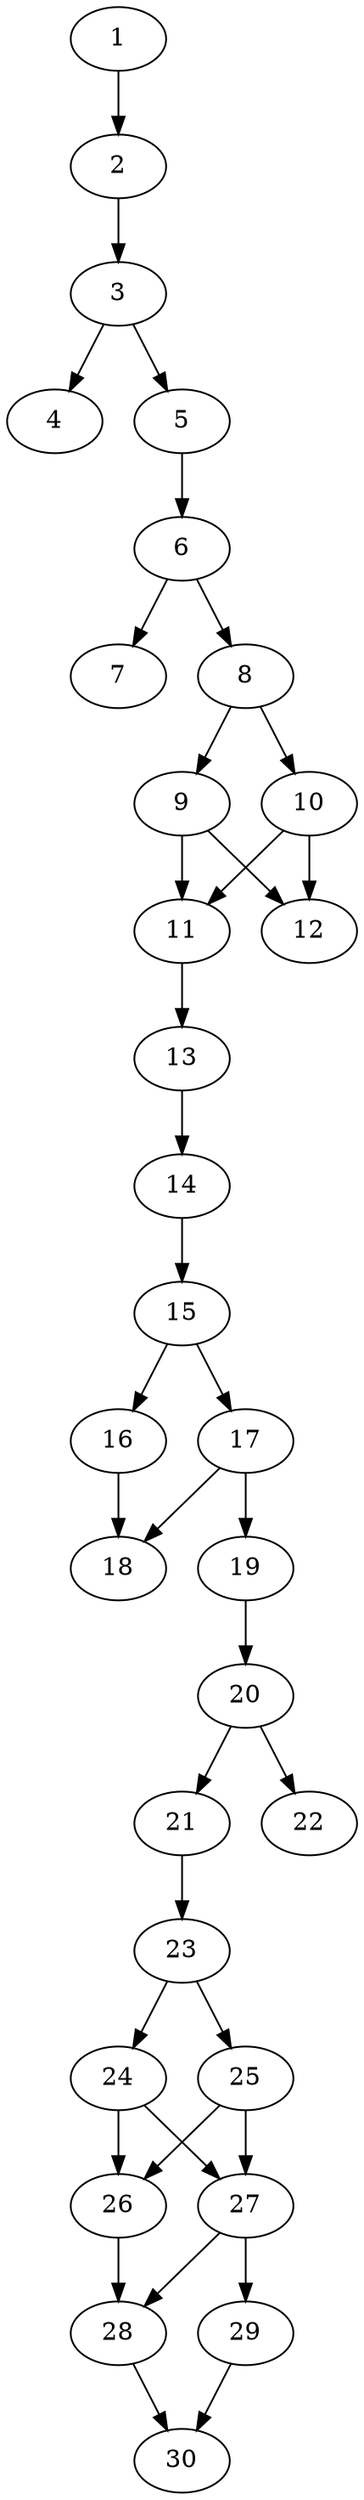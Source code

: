 // DAG automatically generated by daggen at Thu Oct  3 14:04:19 2019
// ./daggen --dot -n 30 --ccr 0.3 --fat 0.3 --regular 0.9 --density 0.6 --mindata 5242880 --maxdata 52428800 
digraph G {
  1 [size="46417920", alpha="0.04", expect_size="13925376"] 
  1 -> 2 [size ="13925376"]
  2 [size="98641920", alpha="0.07", expect_size="29592576"] 
  2 -> 3 [size ="29592576"]
  3 [size="161566720", alpha="0.15", expect_size="48470016"] 
  3 -> 4 [size ="48470016"]
  3 -> 5 [size ="48470016"]
  4 [size="144056320", alpha="0.18", expect_size="43216896"] 
  5 [size="63679147", alpha="0.17", expect_size="19103744"] 
  5 -> 6 [size ="19103744"]
  6 [size="135632213", alpha="0.16", expect_size="40689664"] 
  6 -> 7 [size ="40689664"]
  6 -> 8 [size ="40689664"]
  7 [size="129430187", alpha="0.17", expect_size="38829056"] 
  8 [size="170673493", alpha="0.08", expect_size="51202048"] 
  8 -> 9 [size ="51202048"]
  8 -> 10 [size ="51202048"]
  9 [size="38294187", alpha="0.16", expect_size="11488256"] 
  9 -> 11 [size ="11488256"]
  9 -> 12 [size ="11488256"]
  10 [size="120692053", alpha="0.12", expect_size="36207616"] 
  10 -> 11 [size ="36207616"]
  10 -> 12 [size ="36207616"]
  11 [size="66351787", alpha="0.10", expect_size="19905536"] 
  11 -> 13 [size ="19905536"]
  12 [size="99938987", alpha="0.01", expect_size="29981696"] 
  13 [size="156480853", alpha="0.04", expect_size="46944256"] 
  13 -> 14 [size ="46944256"]
  14 [size="115145387", alpha="0.13", expect_size="34543616"] 
  14 -> 15 [size ="34543616"]
  15 [size="101891413", alpha="0.11", expect_size="30567424"] 
  15 -> 16 [size ="30567424"]
  15 -> 17 [size ="30567424"]
  16 [size="81530880", alpha="0.19", expect_size="24459264"] 
  16 -> 18 [size ="24459264"]
  17 [size="46479360", alpha="0.10", expect_size="13943808"] 
  17 -> 18 [size ="13943808"]
  17 -> 19 [size ="13943808"]
  18 [size="23548587", alpha="0.11", expect_size="7064576"] 
  19 [size="84695040", alpha="0.07", expect_size="25408512"] 
  19 -> 20 [size ="25408512"]
  20 [size="50527573", alpha="0.19", expect_size="15158272"] 
  20 -> 21 [size ="15158272"]
  20 -> 22 [size ="15158272"]
  21 [size="146182827", alpha="0.16", expect_size="43854848"] 
  21 -> 23 [size ="43854848"]
  22 [size="67519147", alpha="0.02", expect_size="20255744"] 
  23 [size="73127253", alpha="0.07", expect_size="21938176"] 
  23 -> 24 [size ="21938176"]
  23 -> 25 [size ="21938176"]
  24 [size="106499413", alpha="0.08", expect_size="31949824"] 
  24 -> 26 [size ="31949824"]
  24 -> 27 [size ="31949824"]
  25 [size="54633813", alpha="0.15", expect_size="16390144"] 
  25 -> 26 [size ="16390144"]
  25 -> 27 [size ="16390144"]
  26 [size="140373333", alpha="0.17", expect_size="42112000"] 
  26 -> 28 [size ="42112000"]
  27 [size="136284160", alpha="0.13", expect_size="40885248"] 
  27 -> 28 [size ="40885248"]
  27 -> 29 [size ="40885248"]
  28 [size="58439680", alpha="0.08", expect_size="17531904"] 
  28 -> 30 [size ="17531904"]
  29 [size="146920107", alpha="0.06", expect_size="44076032"] 
  29 -> 30 [size ="44076032"]
  30 [size="44537173", alpha="0.18", expect_size="13361152"] 
}
